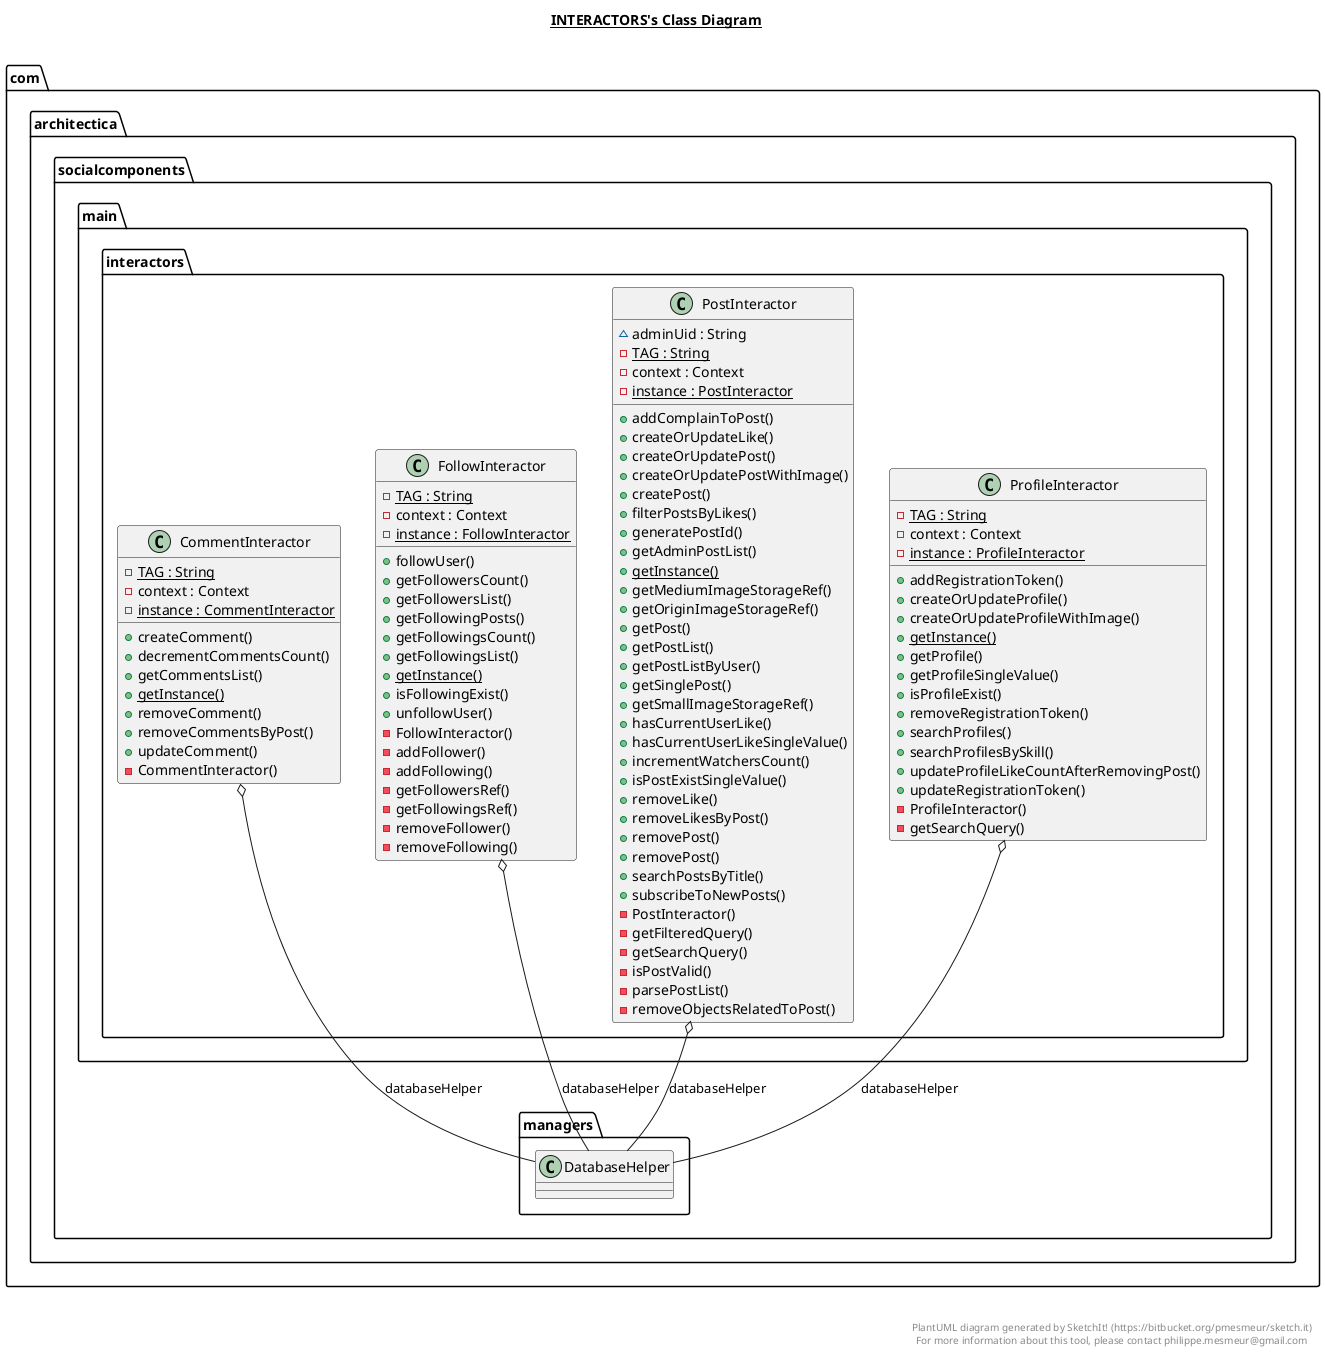 @startuml

title __INTERACTORS's Class Diagram__\n

  namespace com.architectica.socialcomponents {
    namespace main.interactors {
      class com.architectica.socialcomponents.main.interactors.CommentInteractor {
          {static} - TAG : String
          - context : Context
          {static} - instance : CommentInteractor
          + createComment()
          + decrementCommentsCount()
          + getCommentsList()
          {static} + getInstance()
          + removeComment()
          + removeCommentsByPost()
          + updateComment()
          - CommentInteractor()
      }
    }
  }
  

  namespace com.architectica.socialcomponents {
    namespace main.interactors {
      class com.architectica.socialcomponents.main.interactors.FollowInteractor {
          {static} - TAG : String
          - context : Context
          {static} - instance : FollowInteractor
          + followUser()
          + getFollowersCount()
          + getFollowersList()
          + getFollowingPosts()
          + getFollowingsCount()
          + getFollowingsList()
          {static} + getInstance()
          + isFollowingExist()
          + unfollowUser()
          - FollowInteractor()
          - addFollower()
          - addFollowing()
          - getFollowersRef()
          - getFollowingsRef()
          - removeFollower()
          - removeFollowing()
      }
    }
  }
  

  namespace com.architectica.socialcomponents {
    namespace main.interactors {
      class com.architectica.socialcomponents.main.interactors.PostInteractor {
          ~ adminUid : String
          {static} - TAG : String
          - context : Context
          {static} - instance : PostInteractor
          + addComplainToPost()
          + createOrUpdateLike()
          + createOrUpdatePost()
          + createOrUpdatePostWithImage()
          + createPost()
          + filterPostsByLikes()
          + generatePostId()
          + getAdminPostList()
          {static} + getInstance()
          + getMediumImageStorageRef()
          + getOriginImageStorageRef()
          + getPost()
          + getPostList()
          + getPostListByUser()
          + getSinglePost()
          + getSmallImageStorageRef()
          + hasCurrentUserLike()
          + hasCurrentUserLikeSingleValue()
          + incrementWatchersCount()
          + isPostExistSingleValue()
          + removeLike()
          + removeLikesByPost()
          + removePost()
          + removePost()
          + searchPostsByTitle()
          + subscribeToNewPosts()
          - PostInteractor()
          - getFilteredQuery()
          - getSearchQuery()
          - isPostValid()
          - parsePostList()
          - removeObjectsRelatedToPost()
      }
    }
  }
  

  namespace com.architectica.socialcomponents {
    namespace main.interactors {
      class com.architectica.socialcomponents.main.interactors.ProfileInteractor {
          {static} - TAG : String
          - context : Context
          {static} - instance : ProfileInteractor
          + addRegistrationToken()
          + createOrUpdateProfile()
          + createOrUpdateProfileWithImage()
          {static} + getInstance()
          + getProfile()
          + getProfileSingleValue()
          + isProfileExist()
          + removeRegistrationToken()
          + searchProfiles()
          + searchProfilesBySkill()
          + updateProfileLikeCountAfterRemovingPost()
          + updateRegistrationToken()
          - ProfileInteractor()
          - getSearchQuery()
      }
    }
  }
  

  com.architectica.socialcomponents.main.interactors.CommentInteractor o-- com.architectica.socialcomponents.managers.DatabaseHelper : databaseHelper
  com.architectica.socialcomponents.main.interactors.FollowInteractor o-- com.architectica.socialcomponents.managers.DatabaseHelper : databaseHelper
  com.architectica.socialcomponents.main.interactors.PostInteractor o-- com.architectica.socialcomponents.managers.DatabaseHelper : databaseHelper
  com.architectica.socialcomponents.main.interactors.ProfileInteractor o-- com.architectica.socialcomponents.managers.DatabaseHelper : databaseHelper


right footer


PlantUML diagram generated by SketchIt! (https://bitbucket.org/pmesmeur/sketch.it)
For more information about this tool, please contact philippe.mesmeur@gmail.com
endfooter

@enduml
